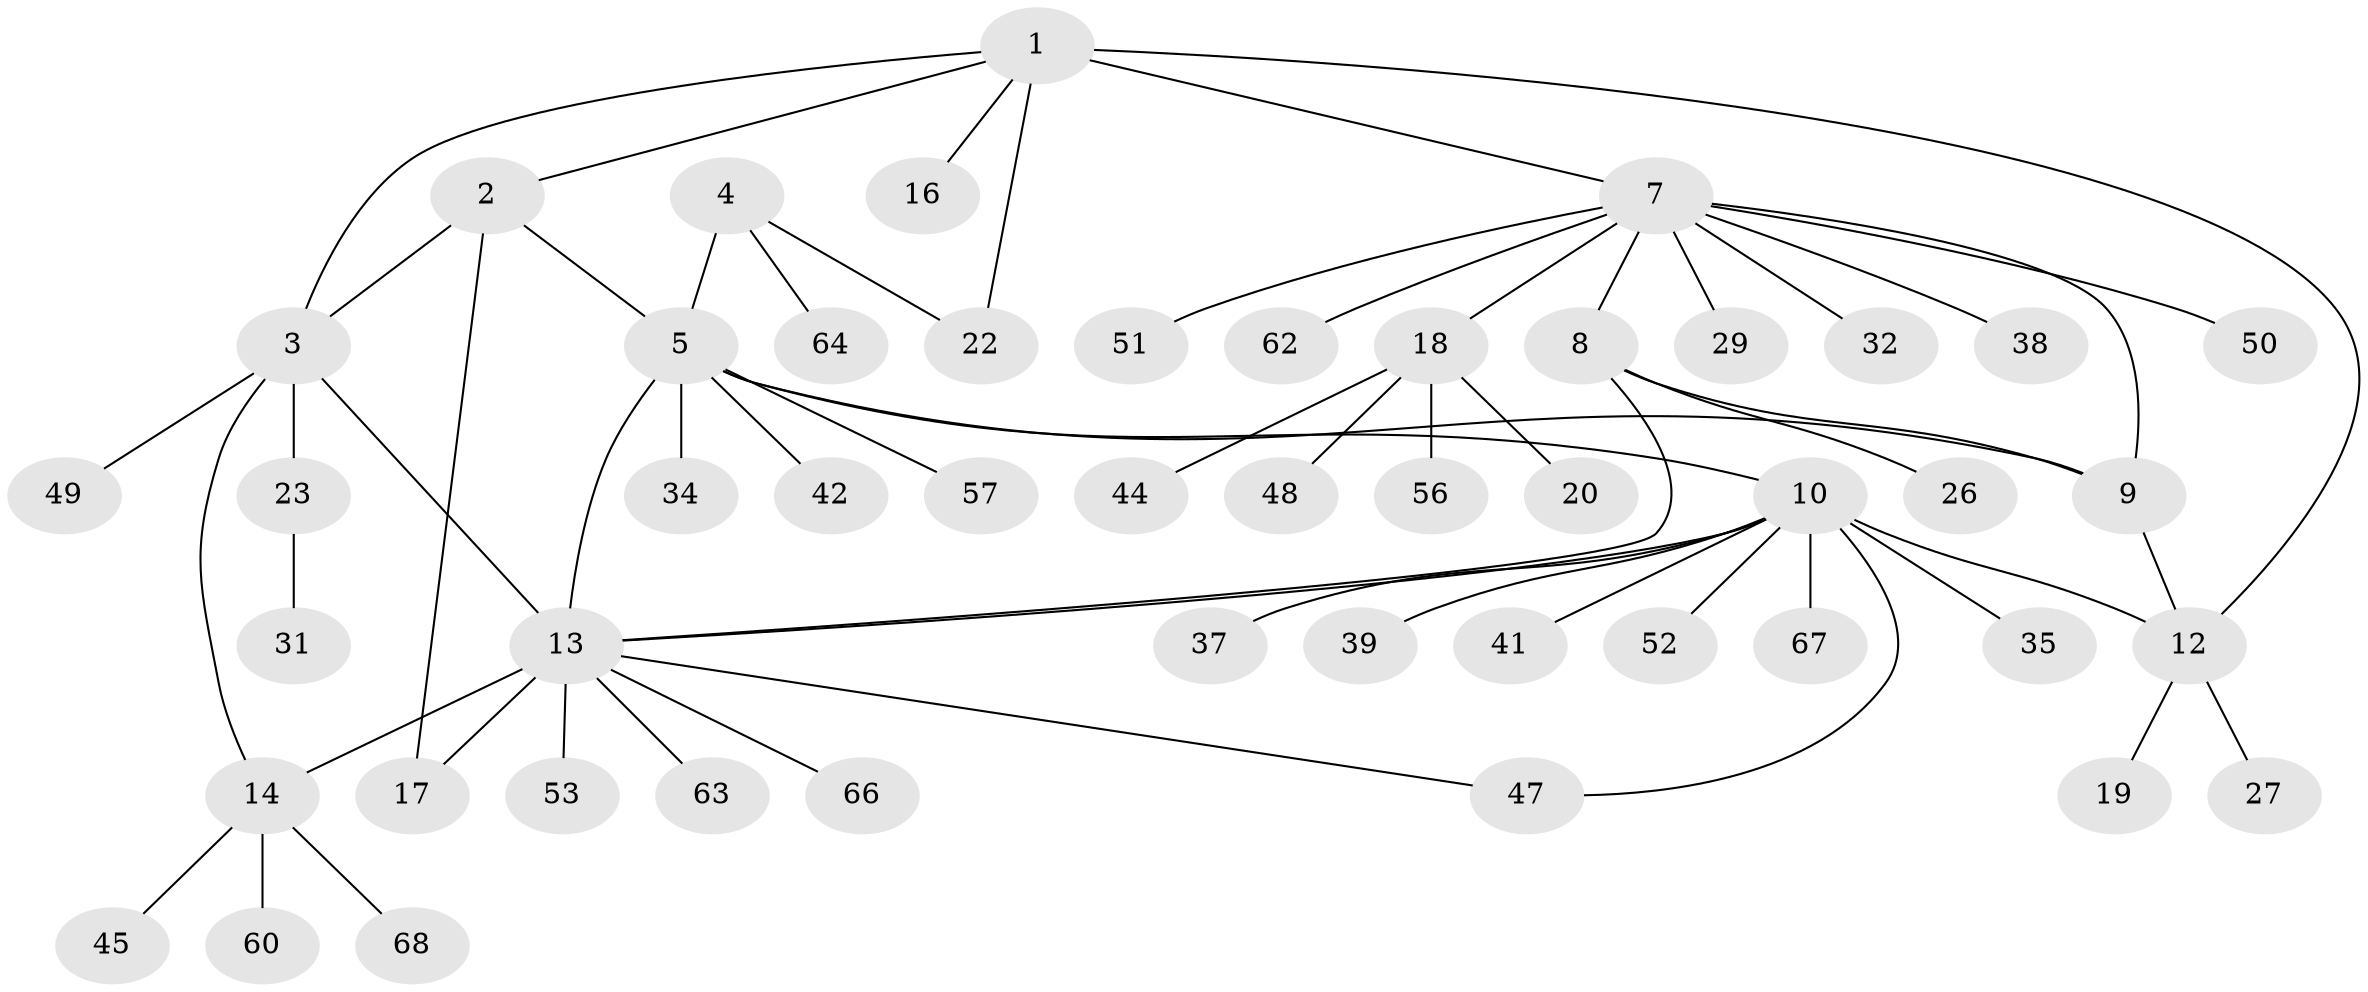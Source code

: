 // original degree distribution, {7: 0.014705882352941176, 5: 0.10294117647058823, 6: 0.04411764705882353, 11: 0.014705882352941176, 8: 0.04411764705882353, 4: 0.029411764705882353, 1: 0.5882352941176471, 2: 0.14705882352941177, 3: 0.014705882352941176}
// Generated by graph-tools (version 1.1) at 2025/42/03/06/25 10:42:14]
// undirected, 49 vertices, 60 edges
graph export_dot {
graph [start="1"]
  node [color=gray90,style=filled];
  1 [super="+28"];
  2 [super="+36"];
  3;
  4 [super="+40"];
  5 [super="+6"];
  7 [super="+46"];
  8 [super="+21"];
  9 [super="+24"];
  10 [super="+11"];
  12 [super="+59"];
  13 [super="+15"];
  14 [super="+25"];
  16;
  17 [super="+55"];
  18 [super="+65"];
  19;
  20;
  22;
  23 [super="+43"];
  26;
  27 [super="+30"];
  29;
  31 [super="+58"];
  32 [super="+33"];
  34;
  35;
  37;
  38;
  39 [super="+61"];
  41;
  42;
  44;
  45;
  47;
  48;
  49;
  50;
  51 [super="+54"];
  52;
  53;
  56;
  57;
  60;
  62;
  63;
  64;
  66;
  67;
  68;
  1 -- 2;
  1 -- 3;
  1 -- 7;
  1 -- 12 [weight=2];
  1 -- 16;
  1 -- 22;
  2 -- 3;
  2 -- 5;
  2 -- 17;
  3 -- 23;
  3 -- 49;
  3 -- 13;
  3 -- 14;
  4 -- 5 [weight=2];
  4 -- 22;
  4 -- 64;
  5 -- 42;
  5 -- 57;
  5 -- 34;
  5 -- 9;
  5 -- 10;
  5 -- 13;
  7 -- 8;
  7 -- 9;
  7 -- 18;
  7 -- 29;
  7 -- 32;
  7 -- 38;
  7 -- 50;
  7 -- 51;
  7 -- 62;
  8 -- 9;
  8 -- 26;
  8 -- 13;
  9 -- 12;
  10 -- 12 [weight=2];
  10 -- 35;
  10 -- 41;
  10 -- 47;
  10 -- 67;
  10 -- 13;
  10 -- 52;
  10 -- 37;
  10 -- 39;
  12 -- 19;
  12 -- 27;
  13 -- 14 [weight=2];
  13 -- 47;
  13 -- 53;
  13 -- 63;
  13 -- 17;
  13 -- 66;
  14 -- 60;
  14 -- 68;
  14 -- 45;
  18 -- 20;
  18 -- 44;
  18 -- 48;
  18 -- 56;
  23 -- 31;
}
